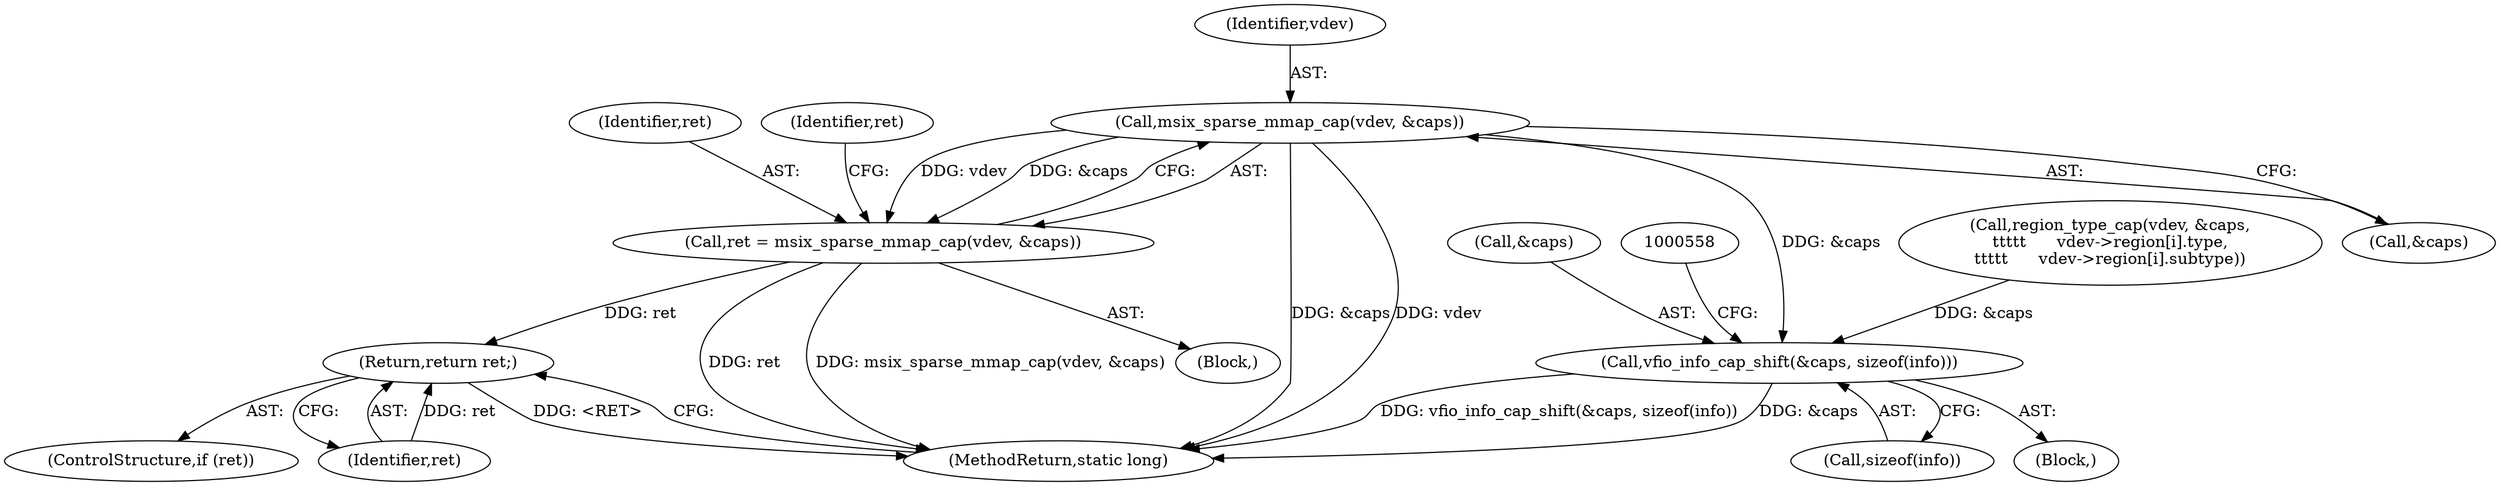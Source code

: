 digraph "0_linux_05692d7005a364add85c6e25a6c4447ce08f913a@pointer" {
"1000319" [label="(Call,msix_sparse_mmap_cap(vdev, &caps))"];
"1000317" [label="(Call,ret = msix_sparse_mmap_cap(vdev, &caps))"];
"1000325" [label="(Return,return ret;)"];
"1000549" [label="(Call,vfio_info_cap_shift(&caps, sizeof(info)))"];
"1000317" [label="(Call,ret = msix_sparse_mmap_cap(vdev, &caps))"];
"1000552" [label="(Call,sizeof(info))"];
"1000320" [label="(Identifier,vdev)"];
"1000319" [label="(Call,msix_sparse_mmap_cap(vdev, &caps))"];
"1000323" [label="(ControlStructure,if (ret))"];
"1000326" [label="(Identifier,ret)"];
"1000549" [label="(Call,vfio_info_cap_shift(&caps, sizeof(info)))"];
"1000318" [label="(Identifier,ret)"];
"1000548" [label="(Block,)"];
"1001369" [label="(MethodReturn,static long)"];
"1000316" [label="(Block,)"];
"1000488" [label="(Call,region_type_cap(vdev, &caps,\n\t\t\t\t\t      vdev->region[i].type,\n\t\t\t\t\t      vdev->region[i].subtype))"];
"1000324" [label="(Identifier,ret)"];
"1000325" [label="(Return,return ret;)"];
"1000321" [label="(Call,&caps)"];
"1000550" [label="(Call,&caps)"];
"1000319" -> "1000317"  [label="AST: "];
"1000319" -> "1000321"  [label="CFG: "];
"1000320" -> "1000319"  [label="AST: "];
"1000321" -> "1000319"  [label="AST: "];
"1000317" -> "1000319"  [label="CFG: "];
"1000319" -> "1001369"  [label="DDG: &caps"];
"1000319" -> "1001369"  [label="DDG: vdev"];
"1000319" -> "1000317"  [label="DDG: vdev"];
"1000319" -> "1000317"  [label="DDG: &caps"];
"1000319" -> "1000549"  [label="DDG: &caps"];
"1000317" -> "1000316"  [label="AST: "];
"1000318" -> "1000317"  [label="AST: "];
"1000324" -> "1000317"  [label="CFG: "];
"1000317" -> "1001369"  [label="DDG: ret"];
"1000317" -> "1001369"  [label="DDG: msix_sparse_mmap_cap(vdev, &caps)"];
"1000317" -> "1000325"  [label="DDG: ret"];
"1000325" -> "1000323"  [label="AST: "];
"1000325" -> "1000326"  [label="CFG: "];
"1000326" -> "1000325"  [label="AST: "];
"1001369" -> "1000325"  [label="CFG: "];
"1000325" -> "1001369"  [label="DDG: <RET>"];
"1000326" -> "1000325"  [label="DDG: ret"];
"1000549" -> "1000548"  [label="AST: "];
"1000549" -> "1000552"  [label="CFG: "];
"1000550" -> "1000549"  [label="AST: "];
"1000552" -> "1000549"  [label="AST: "];
"1000558" -> "1000549"  [label="CFG: "];
"1000549" -> "1001369"  [label="DDG: &caps"];
"1000549" -> "1001369"  [label="DDG: vfio_info_cap_shift(&caps, sizeof(info))"];
"1000488" -> "1000549"  [label="DDG: &caps"];
}
